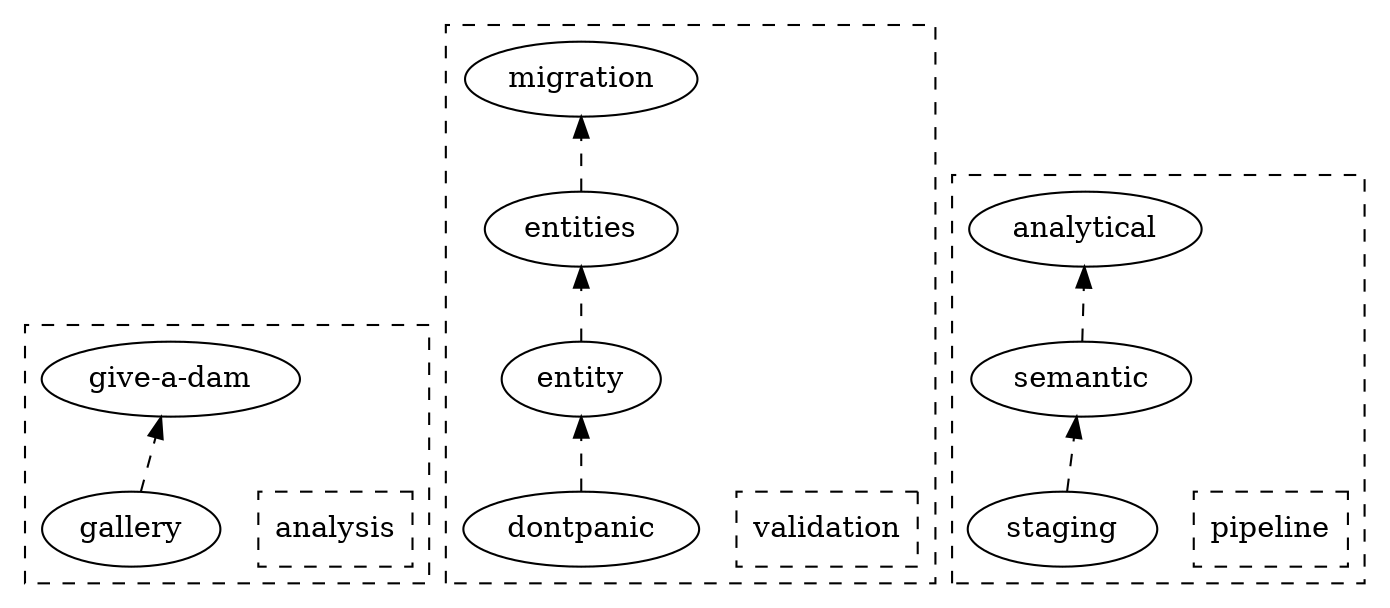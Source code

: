 digraph G {
    rankdir=BT
    
    subgraph cluster_analysis {
        style = dashed

        analysis [shape=box, style=dashed]
        giveadamn [label="give-a-dam"]

        gallery -> giveadamn [style=dashed]
    }

    subgraph cluster_validation {
        style = dashed

        validation [shape=box, style=dashed]

        dontpanic->entity->entities->migration [style=dashed]
    }

    subgraph cluster_pipeline { 
        style = dashed

        pipeline [shape=box, style=dashed]

        staging->semantic->analytical [style=dashed]

    }

}